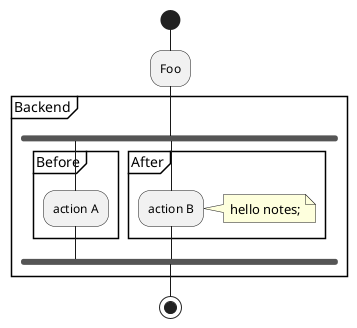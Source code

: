 {
  "sha1": "qjxrg8m1ogvq1k9ko4ihkaqtzwd3bqr",
  "insertion": {
    "when": "2024-06-04T17:28:42.532Z",
    "url": "https://github.com/plantuml/plantuml/issues/1190",
    "user": "plantuml@gmail.com"
  }
}
@startuml
skinparam ArrowHeadColor none

start
:Foo;
partition "Backend" {
fork
  partition "Before" {
    :action A;
  }
fork again
  partition "After" {
    :action B;
    note right: hello notes;
  }
end fork
}

stop
@enduml

